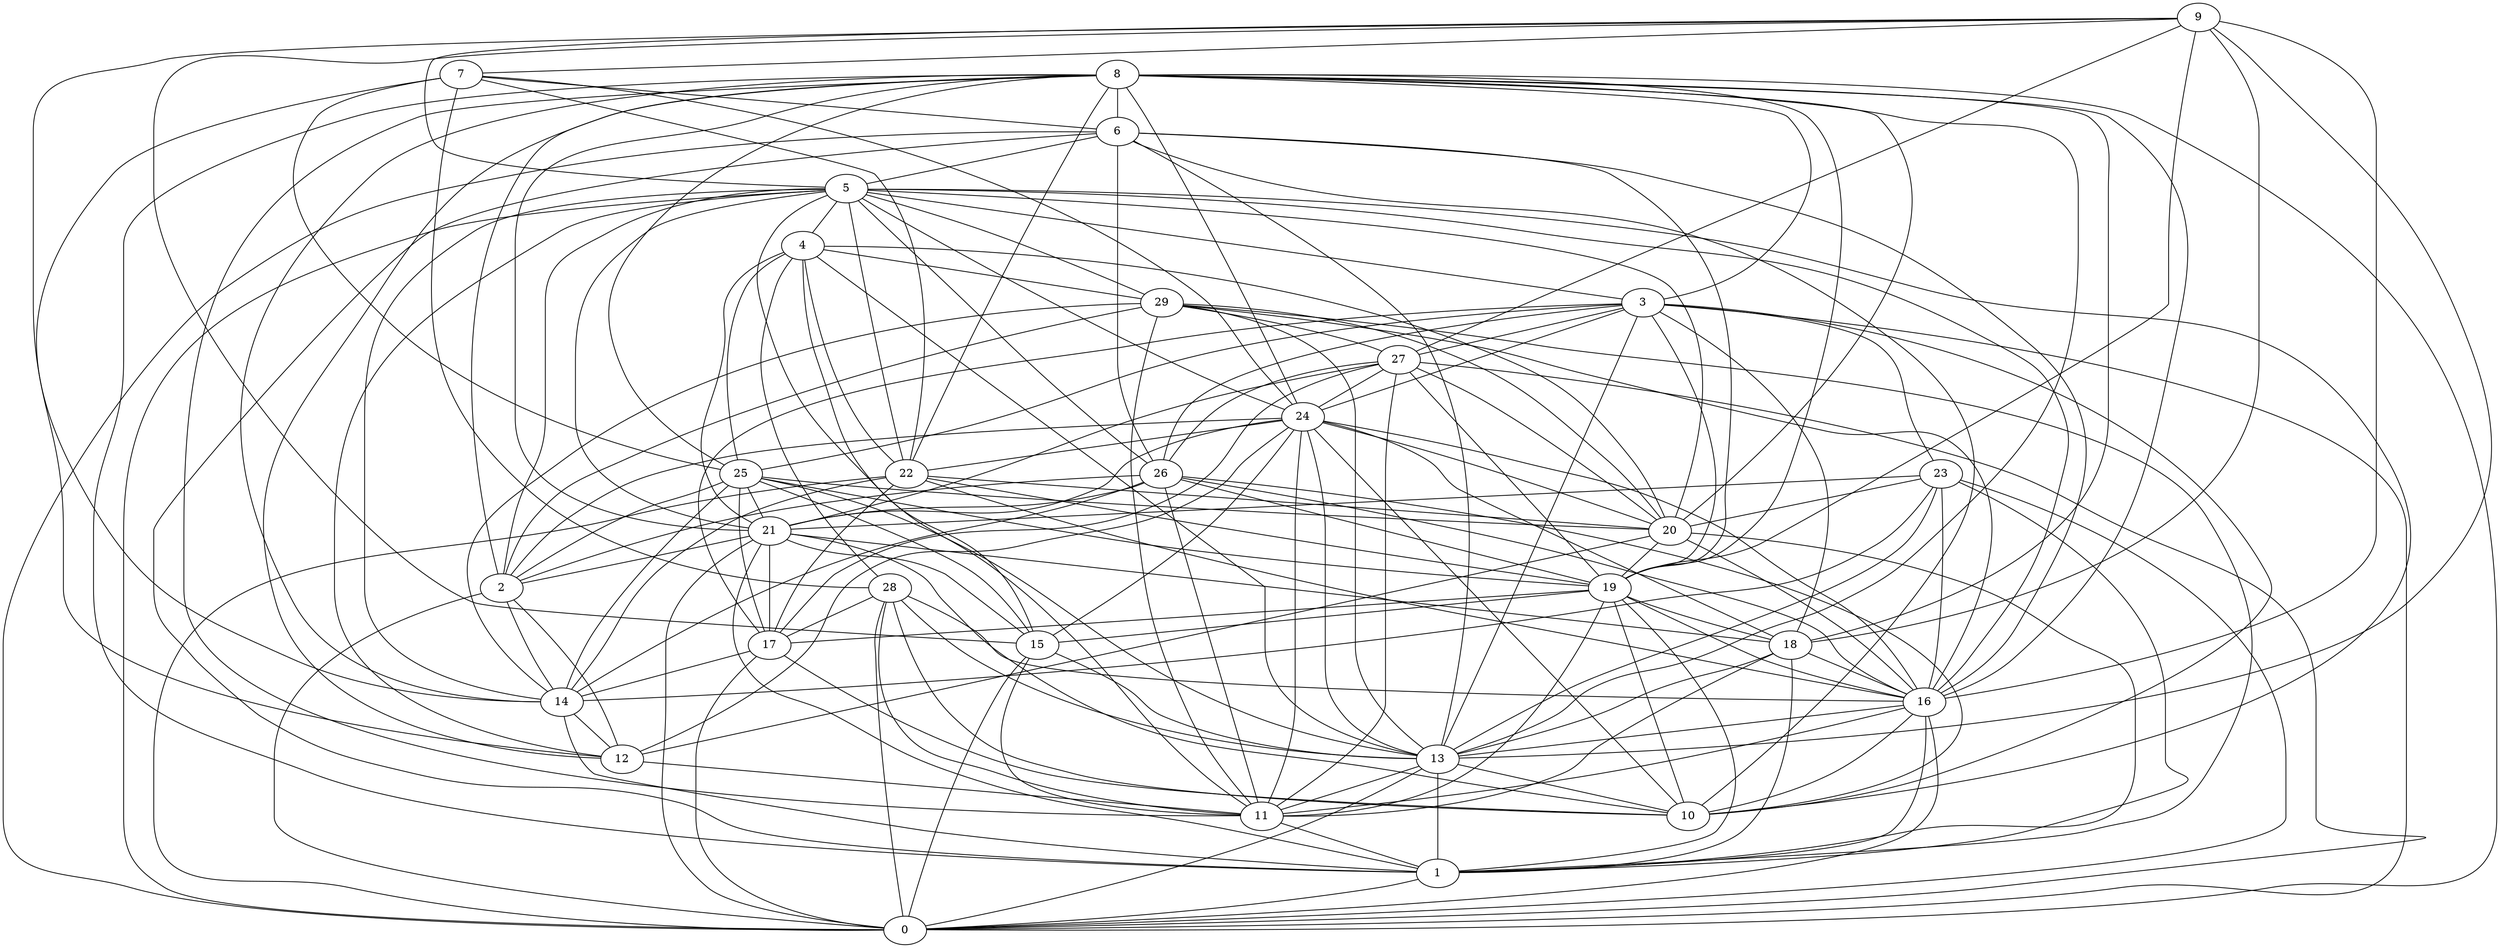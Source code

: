 digraph GG_graph {

subgraph G_graph {
edge [color = black]
"12" -> "11" [dir = none]
"1" -> "0" [dir = none]
"9" -> "13" [dir = none]
"9" -> "27" [dir = none]
"9" -> "18" [dir = none]
"22" -> "17" [dir = none]
"22" -> "14" [dir = none]
"22" -> "19" [dir = none]
"22" -> "0" [dir = none]
"22" -> "16" [dir = none]
"26" -> "21" [dir = none]
"19" -> "16" [dir = none]
"19" -> "11" [dir = none]
"19" -> "18" [dir = none]
"19" -> "1" [dir = none]
"19" -> "17" [dir = none]
"16" -> "13" [dir = none]
"6" -> "1" [dir = none]
"6" -> "10" [dir = none]
"6" -> "0" [dir = none]
"3" -> "23" [dir = none]
"3" -> "0" [dir = none]
"3" -> "24" [dir = none]
"3" -> "26" [dir = none]
"8" -> "11" [dir = none]
"8" -> "24" [dir = none]
"8" -> "0" [dir = none]
"8" -> "16" [dir = none]
"8" -> "14" [dir = none]
"8" -> "3" [dir = none]
"8" -> "1" [dir = none]
"8" -> "18" [dir = none]
"8" -> "6" [dir = none]
"5" -> "14" [dir = none]
"5" -> "26" [dir = none]
"5" -> "29" [dir = none]
"5" -> "4" [dir = none]
"5" -> "16" [dir = none]
"5" -> "21" [dir = none]
"5" -> "3" [dir = none]
"5" -> "12" [dir = none]
"18" -> "1" [dir = none]
"20" -> "16" [dir = none]
"24" -> "20" [dir = none]
"24" -> "10" [dir = none]
"24" -> "2" [dir = none]
"24" -> "16" [dir = none]
"24" -> "21" [dir = none]
"24" -> "11" [dir = none]
"4" -> "28" [dir = none]
"4" -> "25" [dir = none]
"4" -> "29" [dir = none]
"4" -> "15" [dir = none]
"4" -> "21" [dir = none]
"21" -> "1" [dir = none]
"21" -> "18" [dir = none]
"21" -> "0" [dir = none]
"21" -> "17" [dir = none]
"23" -> "20" [dir = none]
"23" -> "14" [dir = none]
"23" -> "0" [dir = none]
"2" -> "12" [dir = none]
"2" -> "0" [dir = none]
"2" -> "14" [dir = none]
"25" -> "20" [dir = none]
"25" -> "14" [dir = none]
"25" -> "21" [dir = none]
"27" -> "11" [dir = none]
"27" -> "17" [dir = none]
"27" -> "26" [dir = none]
"27" -> "20" [dir = none]
"7" -> "6" [dir = none]
"7" -> "14" [dir = none]
"7" -> "22" [dir = none]
"7" -> "28" [dir = none]
"17" -> "0" [dir = none]
"28" -> "0" [dir = none]
"28" -> "17" [dir = none]
"28" -> "13" [dir = none]
"13" -> "11" [dir = none]
"13" -> "0" [dir = none]
"13" -> "10" [dir = none]
"29" -> "2" [dir = none]
"29" -> "1" [dir = none]
"29" -> "13" [dir = none]
"15" -> "11" [dir = none]
"15" -> "13" [dir = none]
"5" -> "2" [dir = none]
"8" -> "12" [dir = none]
"20" -> "19" [dir = none]
"8" -> "22" [dir = none]
"20" -> "12" [dir = none]
"23" -> "13" [dir = none]
"25" -> "13" [dir = none]
"23" -> "16" [dir = none]
"7" -> "24" [dir = none]
"9" -> "19" [dir = none]
"24" -> "12" [dir = none]
"4" -> "20" [dir = none]
"13" -> "1" [dir = none]
"28" -> "16" [dir = none]
"5" -> "24" [dir = none]
"4" -> "13" [dir = none]
"26" -> "2" [dir = none]
"6" -> "13" [dir = none]
"19" -> "15" [dir = none]
"26" -> "10" [dir = none]
"4" -> "22" [dir = none]
"8" -> "19" [dir = none]
"27" -> "21" [dir = none]
"15" -> "0" [dir = none]
"3" -> "27" [dir = none]
"26" -> "16" [dir = none]
"3" -> "25" [dir = none]
"29" -> "16" [dir = none]
"25" -> "19" [dir = none]
"3" -> "19" [dir = none]
"29" -> "14" [dir = none]
"8" -> "21" [dir = none]
"8" -> "13" [dir = none]
"25" -> "15" [dir = none]
"6" -> "16" [dir = none]
"21" -> "10" [dir = none]
"6" -> "5" [dir = none]
"3" -> "10" [dir = none]
"27" -> "0" [dir = none]
"18" -> "11" [dir = none]
"29" -> "20" [dir = none]
"18" -> "16" [dir = none]
"9" -> "7" [dir = none]
"27" -> "19" [dir = none]
"5" -> "11" [dir = none]
"9" -> "12" [dir = none]
"11" -> "1" [dir = none]
"26" -> "14" [dir = none]
"23" -> "21" [dir = none]
"17" -> "10" [dir = none]
"21" -> "15" [dir = none]
"24" -> "22" [dir = none]
"25" -> "17" [dir = none]
"14" -> "12" [dir = none]
"16" -> "1" [dir = none]
"6" -> "26" [dir = none]
"8" -> "20" [dir = none]
"23" -> "1" [dir = none]
"16" -> "0" [dir = none]
"8" -> "2" [dir = none]
"9" -> "5" [dir = none]
"22" -> "20" [dir = none]
"27" -> "24" [dir = none]
"29" -> "11" [dir = none]
"29" -> "27" [dir = none]
"9" -> "15" [dir = none]
"5" -> "20" [dir = none]
"21" -> "2" [dir = none]
"17" -> "14" [dir = none]
"26" -> "19" [dir = none]
"25" -> "2" [dir = none]
"14" -> "1" [dir = none]
"6" -> "19" [dir = none]
"18" -> "13" [dir = none]
"24" -> "18" [dir = none]
"9" -> "16" [dir = none]
"16" -> "10" [dir = none]
"20" -> "1" [dir = none]
"3" -> "18" [dir = none]
"19" -> "10" [dir = none]
"24" -> "13" [dir = none]
"26" -> "11" [dir = none]
"5" -> "22" [dir = none]
"7" -> "25" [dir = none]
"5" -> "10" [dir = none]
"3" -> "17" [dir = none]
"16" -> "11" [dir = none]
"24" -> "15" [dir = none]
"28" -> "11" [dir = none]
"8" -> "25" [dir = none]
"3" -> "13" [dir = none]
"28" -> "10" [dir = none]
"5" -> "0" [dir = none]
}

}
